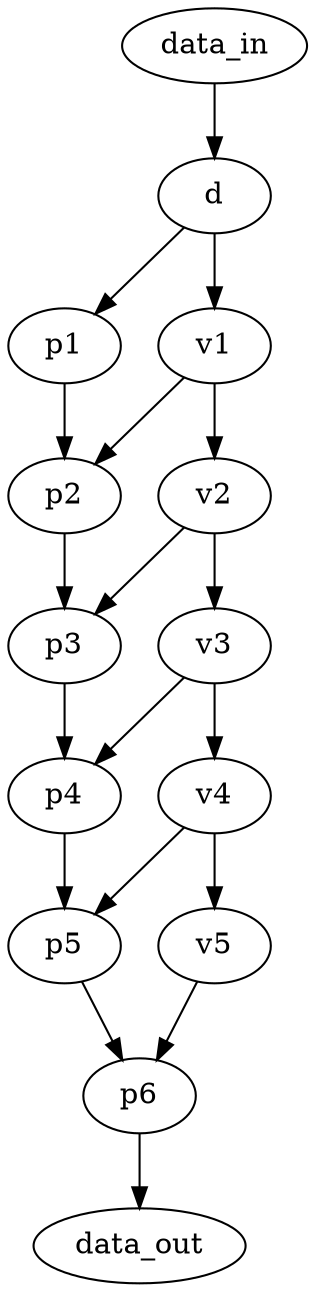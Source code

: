 strict digraph "" {
	p2 -> p3	 [weight=15.0];
	p3 -> p4	 [weight=7.0];
	p1 -> p2	 [weight=31.0];
	p6 -> data_out	 [weight=1.0];
	d -> p1	 [weight=32.0];
	d -> v1	 [weight=63.0];
	p4 -> p5	 [weight=3.0];
	p5 -> p6	 [weight=1.0];
	data_in -> d	 [weight=1.0];
	v1 -> p2	 [weight=31.0];
	v1 -> v2	 [weight=31.0];
	v2 -> p3	 [weight=15.0];
	v2 -> v3	 [weight=15.0];
	v3 -> p4	 [weight=7.0];
	v3 -> v4	 [weight=7.0];
	v4 -> p5	 [weight=3.0];
	v4 -> v5	 [weight=3.0];
	v5 -> p6	 [weight=1.0];
}
